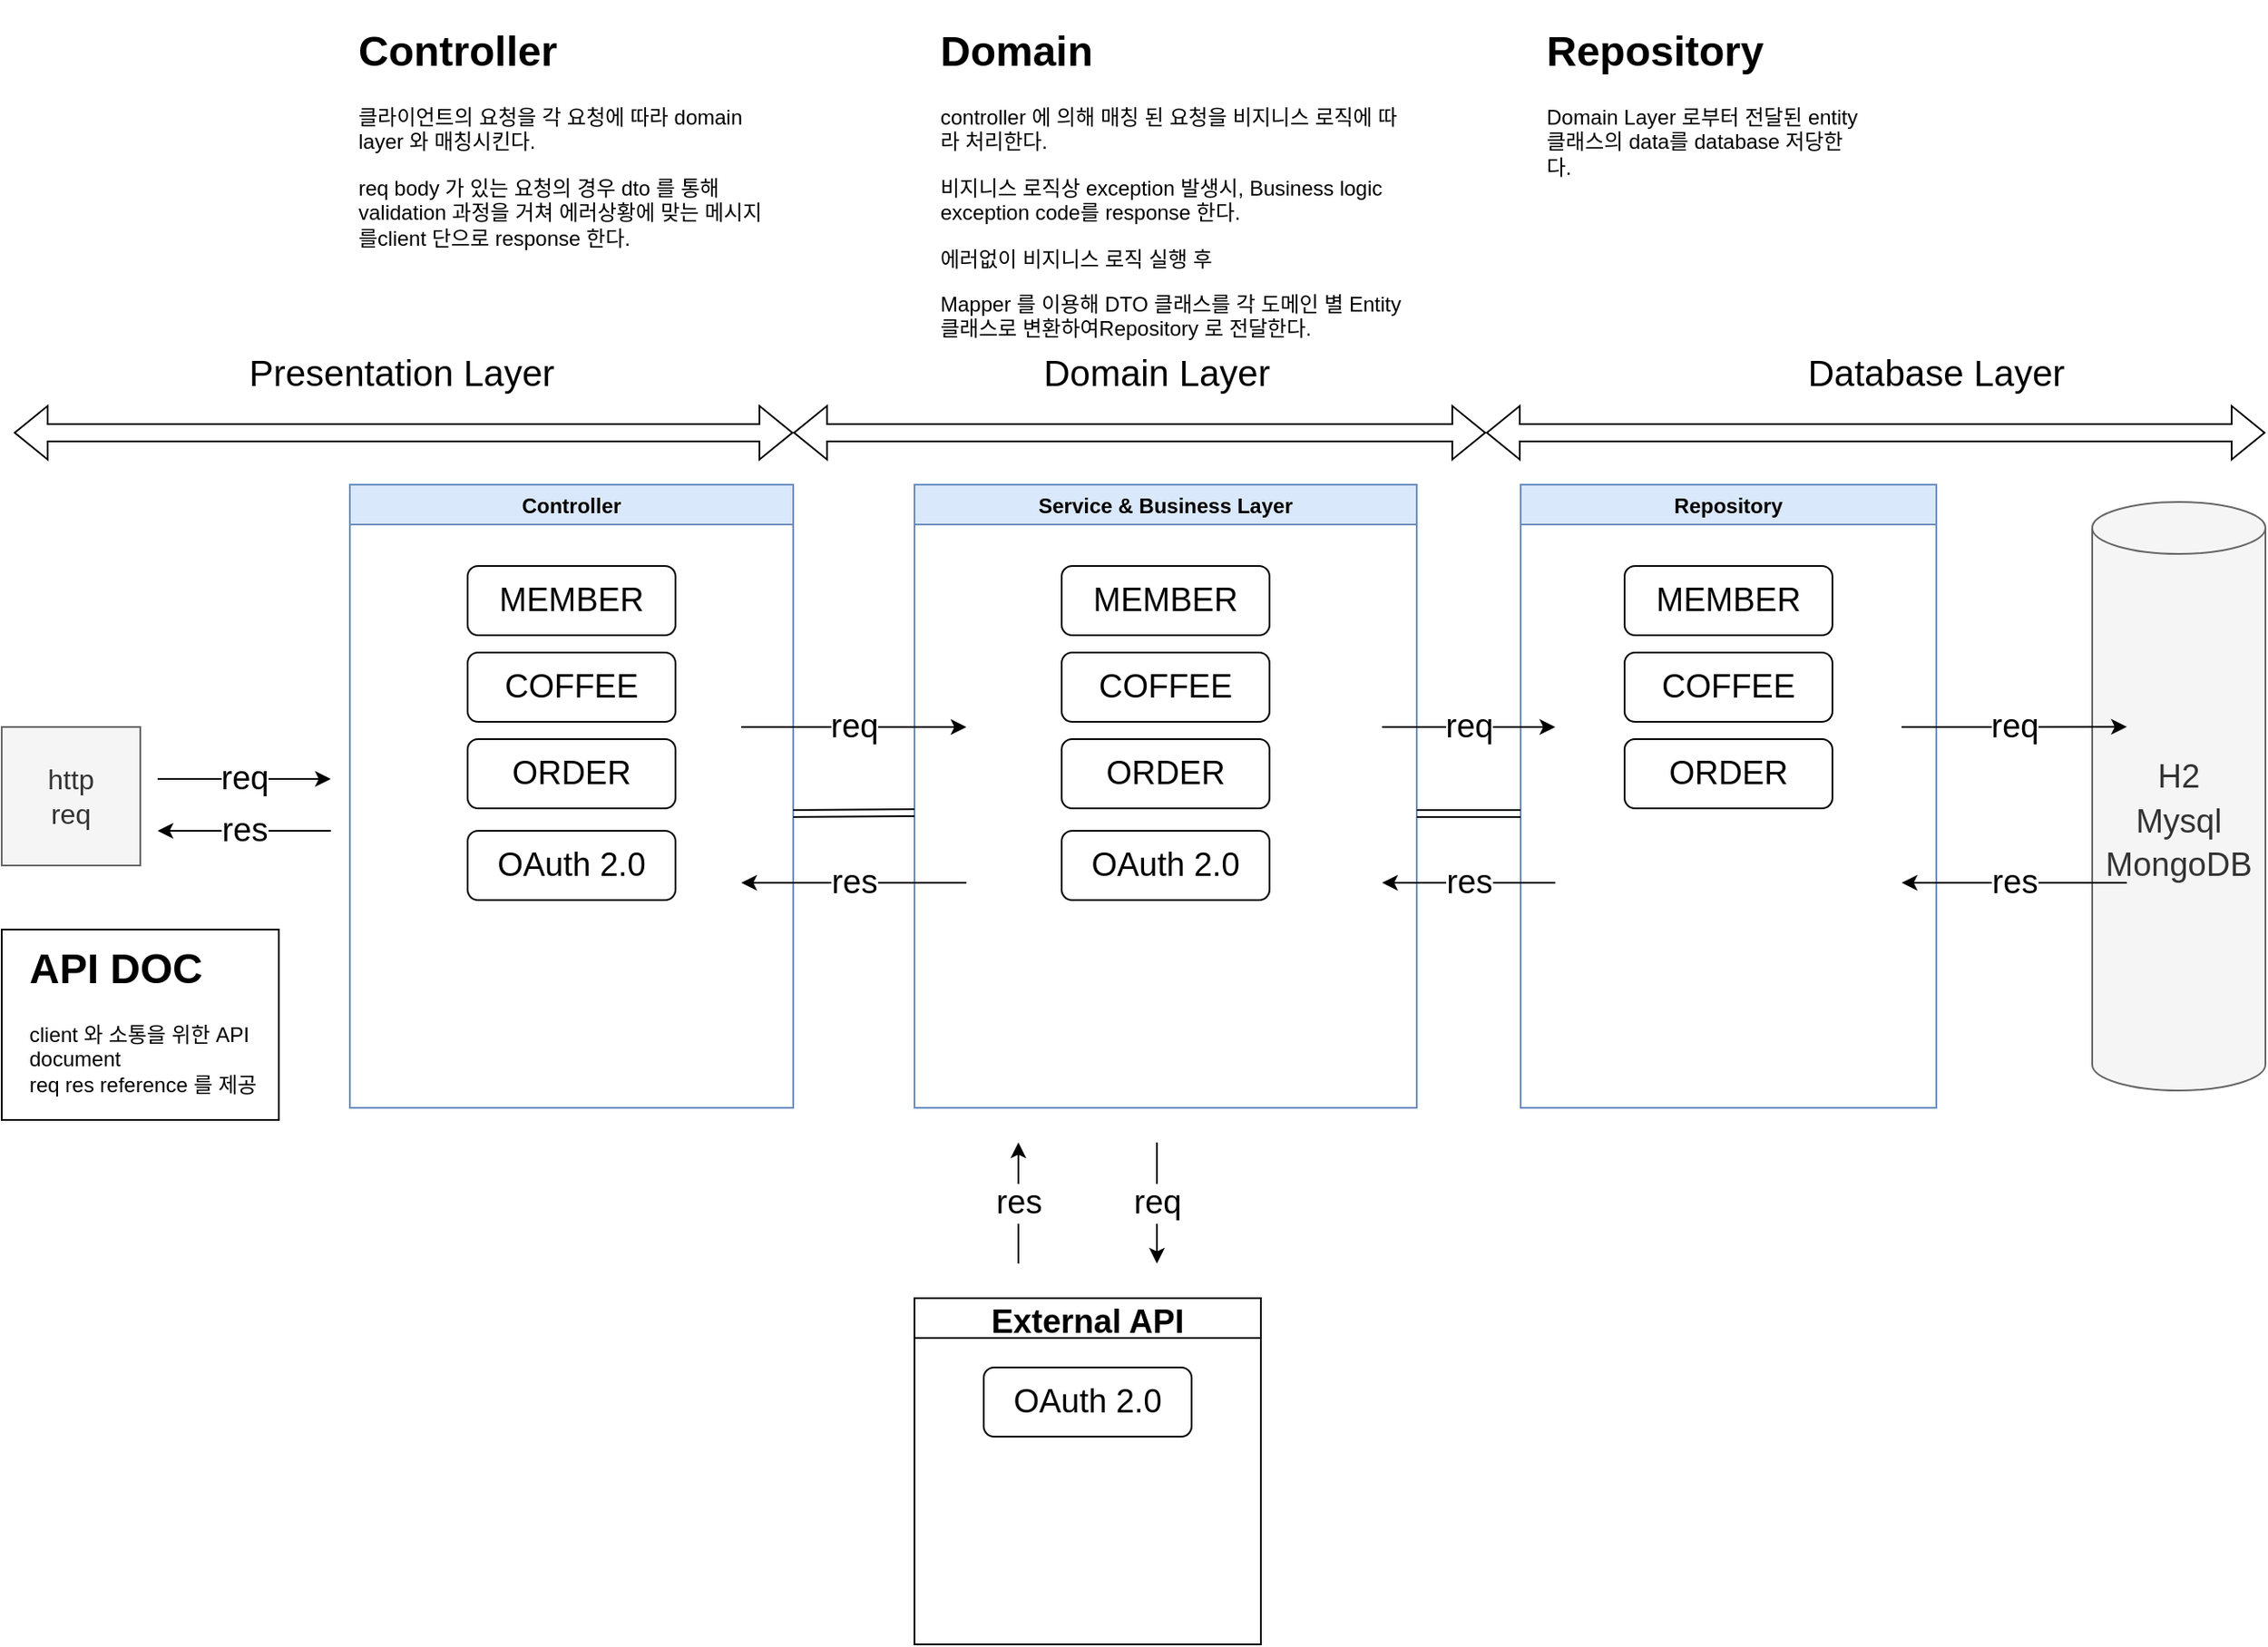 <mxfile version="20.0.4" type="github">
  <diagram id="kgpKYQtTHZ0yAKxKKP6v" name="Page-1">
    <mxGraphModel dx="1593" dy="942" grid="1" gridSize="10" guides="1" tooltips="1" connect="1" arrows="1" fold="1" page="1" pageScale="1" pageWidth="1400" pageHeight="850" math="0" shadow="0">
      <root>
        <mxCell id="0" />
        <mxCell id="1" parent="0" />
        <mxCell id="9y9QFqGGJcDsPfIhqEaE-58" value="" style="rounded=0;whiteSpace=wrap;html=1;fontSize=19;strokeWidth=1;" vertex="1" parent="1">
          <mxGeometry x="33" y="567" width="160" height="110" as="geometry" />
        </mxCell>
        <mxCell id="8O99CsfA_-y4S26lQY9A-1" value="&lt;h1&gt;Controller&lt;/h1&gt;&lt;p&gt;클라이언트의 요청을 각 요청에 따라&amp;nbsp;&lt;span style=&quot;background-color: initial;&quot;&gt;domain layer 와 매칭시킨다.&lt;/span&gt;&lt;/p&gt;&lt;p&gt;&lt;span style=&quot;background-color: initial;&quot;&gt;req body 가 있는 요청의 경우 dto 를 통해 validation 과정을 거쳐 에러상황에 맞는 메시지를client 단으로 response 한다.&lt;/span&gt;&lt;/p&gt;&lt;p&gt;&lt;br&gt;&lt;/p&gt;" style="text;html=1;strokeColor=none;fillColor=none;spacing=5;spacingTop=-20;whiteSpace=wrap;overflow=hidden;rounded=0;" parent="1" vertex="1">
          <mxGeometry x="234" y="40" width="250" height="170" as="geometry" />
        </mxCell>
        <mxCell id="8O99CsfA_-y4S26lQY9A-3" value="Controller" style="swimlane;fillColor=#dae8fc;strokeColor=#6c8ebf;" parent="1" vertex="1">
          <mxGeometry x="234" y="310" width="256" height="360" as="geometry" />
        </mxCell>
        <mxCell id="9y9QFqGGJcDsPfIhqEaE-3" value="MEMBER" style="rounded=1;whiteSpace=wrap;html=1;fontSize=19;strokeWidth=1;" vertex="1" parent="8O99CsfA_-y4S26lQY9A-3">
          <mxGeometry x="68" y="47" width="120" height="40" as="geometry" />
        </mxCell>
        <mxCell id="9y9QFqGGJcDsPfIhqEaE-13" value="ORDER" style="rounded=1;whiteSpace=wrap;html=1;fontSize=19;strokeWidth=1;" vertex="1" parent="8O99CsfA_-y4S26lQY9A-3">
          <mxGeometry x="68" y="147" width="120" height="40" as="geometry" />
        </mxCell>
        <mxCell id="9y9QFqGGJcDsPfIhqEaE-12" value="COFFEE" style="rounded=1;whiteSpace=wrap;html=1;fontSize=19;strokeWidth=1;" vertex="1" parent="8O99CsfA_-y4S26lQY9A-3">
          <mxGeometry x="68" y="97" width="120" height="40" as="geometry" />
        </mxCell>
        <mxCell id="9y9QFqGGJcDsPfIhqEaE-53" value="OAuth 2.0" style="rounded=1;whiteSpace=wrap;html=1;fontSize=19;strokeWidth=1;" vertex="1" parent="8O99CsfA_-y4S26lQY9A-3">
          <mxGeometry x="68" y="200" width="120" height="40" as="geometry" />
        </mxCell>
        <mxCell id="8O99CsfA_-y4S26lQY9A-6" value="Service &amp; Business Layer" style="swimlane;fillColor=#dae8fc;strokeColor=#6c8ebf;" parent="1" vertex="1">
          <mxGeometry x="560" y="310" width="290" height="360" as="geometry" />
        </mxCell>
        <mxCell id="9y9QFqGGJcDsPfIhqEaE-14" value="MEMBER" style="rounded=1;whiteSpace=wrap;html=1;fontSize=19;strokeWidth=1;" vertex="1" parent="8O99CsfA_-y4S26lQY9A-6">
          <mxGeometry x="85" y="47" width="120" height="40" as="geometry" />
        </mxCell>
        <mxCell id="9y9QFqGGJcDsPfIhqEaE-15" value="ORDER" style="rounded=1;whiteSpace=wrap;html=1;fontSize=19;strokeWidth=1;" vertex="1" parent="8O99CsfA_-y4S26lQY9A-6">
          <mxGeometry x="85" y="147" width="120" height="40" as="geometry" />
        </mxCell>
        <mxCell id="9y9QFqGGJcDsPfIhqEaE-16" value="COFFEE" style="rounded=1;whiteSpace=wrap;html=1;fontSize=19;strokeWidth=1;" vertex="1" parent="8O99CsfA_-y4S26lQY9A-6">
          <mxGeometry x="85" y="97" width="120" height="40" as="geometry" />
        </mxCell>
        <mxCell id="9y9QFqGGJcDsPfIhqEaE-54" value="OAuth 2.0" style="rounded=1;whiteSpace=wrap;html=1;fontSize=19;strokeWidth=1;" vertex="1" parent="8O99CsfA_-y4S26lQY9A-6">
          <mxGeometry x="85" y="200" width="120" height="40" as="geometry" />
        </mxCell>
        <mxCell id="8O99CsfA_-y4S26lQY9A-7" value="Repository" style="swimlane;fillColor=#dae8fc;strokeColor=#6c8ebf;" parent="1" vertex="1">
          <mxGeometry x="910" y="310" width="240" height="360" as="geometry" />
        </mxCell>
        <mxCell id="9y9QFqGGJcDsPfIhqEaE-17" value="MEMBER" style="rounded=1;whiteSpace=wrap;html=1;fontSize=19;strokeWidth=1;" vertex="1" parent="8O99CsfA_-y4S26lQY9A-7">
          <mxGeometry x="60" y="47" width="120" height="40" as="geometry" />
        </mxCell>
        <mxCell id="9y9QFqGGJcDsPfIhqEaE-18" value="ORDER" style="rounded=1;whiteSpace=wrap;html=1;fontSize=19;strokeWidth=1;" vertex="1" parent="8O99CsfA_-y4S26lQY9A-7">
          <mxGeometry x="60" y="147" width="120" height="40" as="geometry" />
        </mxCell>
        <mxCell id="9y9QFqGGJcDsPfIhqEaE-19" value="COFFEE" style="rounded=1;whiteSpace=wrap;html=1;fontSize=19;strokeWidth=1;" vertex="1" parent="8O99CsfA_-y4S26lQY9A-7">
          <mxGeometry x="60" y="97" width="120" height="40" as="geometry" />
        </mxCell>
        <mxCell id="8O99CsfA_-y4S26lQY9A-10" value="http&lt;br&gt;req" style="whiteSpace=wrap;html=1;aspect=fixed;fontSize=16;fillColor=#f5f5f5;fontColor=#333333;strokeColor=#666666;" parent="1" vertex="1">
          <mxGeometry x="33" y="450" width="80" height="80" as="geometry" />
        </mxCell>
        <mxCell id="8O99CsfA_-y4S26lQY9A-12" value="" style="shape=flexArrow;endArrow=classic;startArrow=classic;html=1;rounded=0;fontSize=16;" parent="1" edge="1">
          <mxGeometry width="100" height="100" relative="1" as="geometry">
            <mxPoint x="40" y="280" as="sourcePoint" />
            <mxPoint x="490" y="280" as="targetPoint" />
          </mxGeometry>
        </mxCell>
        <mxCell id="8O99CsfA_-y4S26lQY9A-13" value="&lt;font style=&quot;font-size: 21px;&quot;&gt;Presentation Layer&lt;/font&gt;" style="text;html=1;strokeColor=none;fillColor=none;align=center;verticalAlign=middle;whiteSpace=wrap;rounded=0;fontSize=16;strokeWidth=1;" parent="1" vertex="1">
          <mxGeometry x="174" y="230" width="180" height="30" as="geometry" />
        </mxCell>
        <mxCell id="8O99CsfA_-y4S26lQY9A-14" value="&lt;font style=&quot;font-size: 19px;&quot;&gt;H2&lt;br&gt;Mysql&lt;br&gt;MongoDB&lt;/font&gt;" style="shape=cylinder3;whiteSpace=wrap;html=1;boundedLbl=1;backgroundOutline=1;size=15;fontSize=21;strokeWidth=1;fillColor=#f5f5f5;fontColor=#333333;strokeColor=#666666;" parent="1" vertex="1">
          <mxGeometry x="1240" y="320" width="100" height="340" as="geometry" />
        </mxCell>
        <mxCell id="8O99CsfA_-y4S26lQY9A-15" value="" style="shape=flexArrow;endArrow=classic;startArrow=classic;html=1;rounded=0;fontSize=16;" parent="1" edge="1">
          <mxGeometry width="100" height="100" relative="1" as="geometry">
            <mxPoint x="490" y="280" as="sourcePoint" />
            <mxPoint x="890" y="280" as="targetPoint" />
          </mxGeometry>
        </mxCell>
        <mxCell id="8O99CsfA_-y4S26lQY9A-16" value="" style="shape=flexArrow;endArrow=classic;startArrow=classic;html=1;rounded=0;fontSize=16;" parent="1" edge="1">
          <mxGeometry width="100" height="100" relative="1" as="geometry">
            <mxPoint x="890" y="280" as="sourcePoint" />
            <mxPoint x="1340" y="280" as="targetPoint" />
          </mxGeometry>
        </mxCell>
        <mxCell id="8O99CsfA_-y4S26lQY9A-17" value="&lt;font style=&quot;font-size: 21px;&quot;&gt;Domain Layer&lt;/font&gt;" style="text;html=1;strokeColor=none;fillColor=none;align=center;verticalAlign=middle;whiteSpace=wrap;rounded=0;fontSize=16;strokeWidth=1;" parent="1" vertex="1">
          <mxGeometry x="610" y="230" width="180" height="30" as="geometry" />
        </mxCell>
        <mxCell id="8O99CsfA_-y4S26lQY9A-18" value="&lt;font style=&quot;font-size: 21px;&quot;&gt;Database Layer&lt;/font&gt;" style="text;html=1;strokeColor=none;fillColor=none;align=center;verticalAlign=middle;whiteSpace=wrap;rounded=0;fontSize=16;strokeWidth=1;" parent="1" vertex="1">
          <mxGeometry x="1060" y="230" width="180" height="30" as="geometry" />
        </mxCell>
        <mxCell id="9y9QFqGGJcDsPfIhqEaE-5" value="&lt;h1&gt;API DOC&lt;/h1&gt;&lt;div&gt;client 와 소통을 위한 API document&lt;/div&gt;&lt;div&gt;req res reference 를 제공&lt;/div&gt;&lt;div&gt;&lt;br&gt;&lt;/div&gt;" style="text;html=1;strokeColor=none;fillColor=none;spacing=5;spacingTop=-20;whiteSpace=wrap;overflow=hidden;rounded=0;" vertex="1" parent="1">
          <mxGeometry x="44" y="570" width="150" height="120" as="geometry" />
        </mxCell>
        <mxCell id="9y9QFqGGJcDsPfIhqEaE-31" value="&lt;h1&gt;Domain&lt;/h1&gt;&lt;p&gt;controller 에 의해 매칭 된 요청을 비지니스 로직에 따라 처리한다.&lt;/p&gt;&lt;p&gt;비지니스 로직상 exception 발생시, Business logic exception code를 response 한다.&lt;/p&gt;&lt;p&gt;에러없이 비지니스 로직 실행 후&lt;/p&gt;&lt;p&gt;Mapper 를 이용해 DTO 클래스를 각 도메인 별 Entity 클래스로 변환하여&lt;span style=&quot;background-color: initial;&quot;&gt;Repository 로 전달한다.&lt;/span&gt;&lt;/p&gt;&lt;p&gt;&lt;br&gt;&lt;/p&gt;&lt;p&gt;&lt;br&gt;&lt;/p&gt;" style="text;html=1;strokeColor=none;fillColor=none;spacing=5;spacingTop=-20;whiteSpace=wrap;overflow=hidden;rounded=0;" vertex="1" parent="1">
          <mxGeometry x="570" y="40" width="280" height="270" as="geometry" />
        </mxCell>
        <mxCell id="9y9QFqGGJcDsPfIhqEaE-32" value="&lt;h1&gt;Repository&lt;/h1&gt;&lt;p&gt;Domain Layer 로부터 전달된 entity 클래스의 data를 database 저당한다.&lt;/p&gt;&lt;p&gt;&lt;br&gt;&lt;/p&gt;&lt;p&gt;&lt;br&gt;&lt;/p&gt;" style="text;html=1;strokeColor=none;fillColor=none;spacing=5;spacingTop=-20;whiteSpace=wrap;overflow=hidden;rounded=0;" vertex="1" parent="1">
          <mxGeometry x="920" y="40" width="190" height="190" as="geometry" />
        </mxCell>
        <mxCell id="9y9QFqGGJcDsPfIhqEaE-33" value="" style="endArrow=classic;html=1;rounded=0;fontSize=19;" edge="1" parent="1">
          <mxGeometry relative="1" as="geometry">
            <mxPoint x="123" y="480" as="sourcePoint" />
            <mxPoint x="223" y="480" as="targetPoint" />
          </mxGeometry>
        </mxCell>
        <mxCell id="9y9QFqGGJcDsPfIhqEaE-34" value="req" style="edgeLabel;resizable=0;html=1;align=center;verticalAlign=middle;fontSize=19;strokeWidth=1;" connectable="0" vertex="1" parent="9y9QFqGGJcDsPfIhqEaE-33">
          <mxGeometry relative="1" as="geometry" />
        </mxCell>
        <mxCell id="9y9QFqGGJcDsPfIhqEaE-35" value="" style="shape=link;html=1;rounded=0;fontSize=19;" edge="1" parent="1">
          <mxGeometry width="100" relative="1" as="geometry">
            <mxPoint x="490" y="500" as="sourcePoint" />
            <mxPoint x="560" y="499.5" as="targetPoint" />
          </mxGeometry>
        </mxCell>
        <mxCell id="9y9QFqGGJcDsPfIhqEaE-36" value="" style="shape=link;html=1;rounded=0;fontSize=19;" edge="1" parent="1">
          <mxGeometry width="100" relative="1" as="geometry">
            <mxPoint x="850" y="500" as="sourcePoint" />
            <mxPoint x="910" y="500" as="targetPoint" />
          </mxGeometry>
        </mxCell>
        <mxCell id="9y9QFqGGJcDsPfIhqEaE-38" value="" style="endArrow=classic;html=1;rounded=0;fontSize=19;" edge="1" parent="1">
          <mxGeometry relative="1" as="geometry">
            <mxPoint x="223" y="510" as="sourcePoint" />
            <mxPoint x="123" y="510" as="targetPoint" />
          </mxGeometry>
        </mxCell>
        <mxCell id="9y9QFqGGJcDsPfIhqEaE-39" value="res" style="edgeLabel;resizable=0;html=1;align=center;verticalAlign=middle;fontSize=19;strokeWidth=1;" connectable="0" vertex="1" parent="9y9QFqGGJcDsPfIhqEaE-38">
          <mxGeometry relative="1" as="geometry" />
        </mxCell>
        <mxCell id="9y9QFqGGJcDsPfIhqEaE-40" value="" style="endArrow=classic;html=1;rounded=0;fontSize=19;" edge="1" parent="1">
          <mxGeometry relative="1" as="geometry">
            <mxPoint x="460" y="450" as="sourcePoint" />
            <mxPoint x="590" y="450" as="targetPoint" />
          </mxGeometry>
        </mxCell>
        <mxCell id="9y9QFqGGJcDsPfIhqEaE-41" value="req" style="edgeLabel;resizable=0;html=1;align=center;verticalAlign=middle;fontSize=19;strokeWidth=1;" connectable="0" vertex="1" parent="9y9QFqGGJcDsPfIhqEaE-40">
          <mxGeometry relative="1" as="geometry" />
        </mxCell>
        <mxCell id="9y9QFqGGJcDsPfIhqEaE-42" value="" style="endArrow=classic;html=1;rounded=0;fontSize=19;" edge="1" parent="1">
          <mxGeometry relative="1" as="geometry">
            <mxPoint x="830" y="450" as="sourcePoint" />
            <mxPoint x="930" y="450" as="targetPoint" />
          </mxGeometry>
        </mxCell>
        <mxCell id="9y9QFqGGJcDsPfIhqEaE-43" value="req" style="edgeLabel;resizable=0;html=1;align=center;verticalAlign=middle;fontSize=19;strokeWidth=1;" connectable="0" vertex="1" parent="9y9QFqGGJcDsPfIhqEaE-42">
          <mxGeometry relative="1" as="geometry" />
        </mxCell>
        <mxCell id="9y9QFqGGJcDsPfIhqEaE-44" value="" style="endArrow=classic;html=1;rounded=0;fontSize=19;entryX=0.2;entryY=0.382;entryDx=0;entryDy=0;entryPerimeter=0;" edge="1" parent="1" target="8O99CsfA_-y4S26lQY9A-14">
          <mxGeometry relative="1" as="geometry">
            <mxPoint x="1130" y="450" as="sourcePoint" />
            <mxPoint x="1230" y="450" as="targetPoint" />
          </mxGeometry>
        </mxCell>
        <mxCell id="9y9QFqGGJcDsPfIhqEaE-45" value="req" style="edgeLabel;resizable=0;html=1;align=center;verticalAlign=middle;fontSize=19;strokeWidth=1;" connectable="0" vertex="1" parent="9y9QFqGGJcDsPfIhqEaE-44">
          <mxGeometry relative="1" as="geometry" />
        </mxCell>
        <mxCell id="9y9QFqGGJcDsPfIhqEaE-46" value="" style="endArrow=classic;html=1;rounded=0;fontSize=19;" edge="1" parent="1">
          <mxGeometry relative="1" as="geometry">
            <mxPoint x="590" y="540" as="sourcePoint" />
            <mxPoint x="460" y="540" as="targetPoint" />
          </mxGeometry>
        </mxCell>
        <mxCell id="9y9QFqGGJcDsPfIhqEaE-47" value="res" style="edgeLabel;resizable=0;html=1;align=center;verticalAlign=middle;fontSize=19;strokeWidth=1;" connectable="0" vertex="1" parent="9y9QFqGGJcDsPfIhqEaE-46">
          <mxGeometry relative="1" as="geometry" />
        </mxCell>
        <mxCell id="9y9QFqGGJcDsPfIhqEaE-48" value="" style="endArrow=classic;html=1;rounded=0;fontSize=19;" edge="1" parent="1">
          <mxGeometry relative="1" as="geometry">
            <mxPoint x="930" y="540" as="sourcePoint" />
            <mxPoint x="830" y="540" as="targetPoint" />
          </mxGeometry>
        </mxCell>
        <mxCell id="9y9QFqGGJcDsPfIhqEaE-49" value="res" style="edgeLabel;resizable=0;html=1;align=center;verticalAlign=middle;fontSize=19;strokeWidth=1;" connectable="0" vertex="1" parent="9y9QFqGGJcDsPfIhqEaE-48">
          <mxGeometry relative="1" as="geometry" />
        </mxCell>
        <mxCell id="9y9QFqGGJcDsPfIhqEaE-51" value="" style="endArrow=classic;html=1;rounded=0;fontSize=19;" edge="1" parent="1">
          <mxGeometry relative="1" as="geometry">
            <mxPoint x="1260" y="540" as="sourcePoint" />
            <mxPoint x="1130" y="540" as="targetPoint" />
          </mxGeometry>
        </mxCell>
        <mxCell id="9y9QFqGGJcDsPfIhqEaE-52" value="res" style="edgeLabel;resizable=0;html=1;align=center;verticalAlign=middle;fontSize=19;strokeWidth=1;" connectable="0" vertex="1" parent="9y9QFqGGJcDsPfIhqEaE-51">
          <mxGeometry relative="1" as="geometry" />
        </mxCell>
        <mxCell id="9y9QFqGGJcDsPfIhqEaE-55" value="External API" style="swimlane;fontSize=19;strokeWidth=1;" vertex="1" parent="1">
          <mxGeometry x="560" y="780" width="200" height="200" as="geometry" />
        </mxCell>
        <mxCell id="9y9QFqGGJcDsPfIhqEaE-56" value="OAuth 2.0" style="rounded=1;whiteSpace=wrap;html=1;fontSize=19;strokeWidth=1;" vertex="1" parent="9y9QFqGGJcDsPfIhqEaE-55">
          <mxGeometry x="40" y="40" width="120" height="40" as="geometry" />
        </mxCell>
        <mxCell id="9y9QFqGGJcDsPfIhqEaE-59" value="" style="endArrow=classic;html=1;rounded=0;fontSize=19;" edge="1" parent="1">
          <mxGeometry relative="1" as="geometry">
            <mxPoint x="700" y="690" as="sourcePoint" />
            <mxPoint x="700" y="760" as="targetPoint" />
          </mxGeometry>
        </mxCell>
        <mxCell id="9y9QFqGGJcDsPfIhqEaE-60" value="req" style="edgeLabel;resizable=0;html=1;align=center;verticalAlign=middle;fontSize=19;strokeWidth=1;" connectable="0" vertex="1" parent="9y9QFqGGJcDsPfIhqEaE-59">
          <mxGeometry relative="1" as="geometry" />
        </mxCell>
        <mxCell id="9y9QFqGGJcDsPfIhqEaE-61" value="" style="endArrow=classic;html=1;rounded=0;fontSize=19;" edge="1" parent="1">
          <mxGeometry relative="1" as="geometry">
            <mxPoint x="620" y="760" as="sourcePoint" />
            <mxPoint x="620" y="690" as="targetPoint" />
          </mxGeometry>
        </mxCell>
        <mxCell id="9y9QFqGGJcDsPfIhqEaE-62" value="res" style="edgeLabel;resizable=0;html=1;align=center;verticalAlign=middle;fontSize=19;strokeWidth=1;" connectable="0" vertex="1" parent="9y9QFqGGJcDsPfIhqEaE-61">
          <mxGeometry relative="1" as="geometry" />
        </mxCell>
      </root>
    </mxGraphModel>
  </diagram>
</mxfile>
